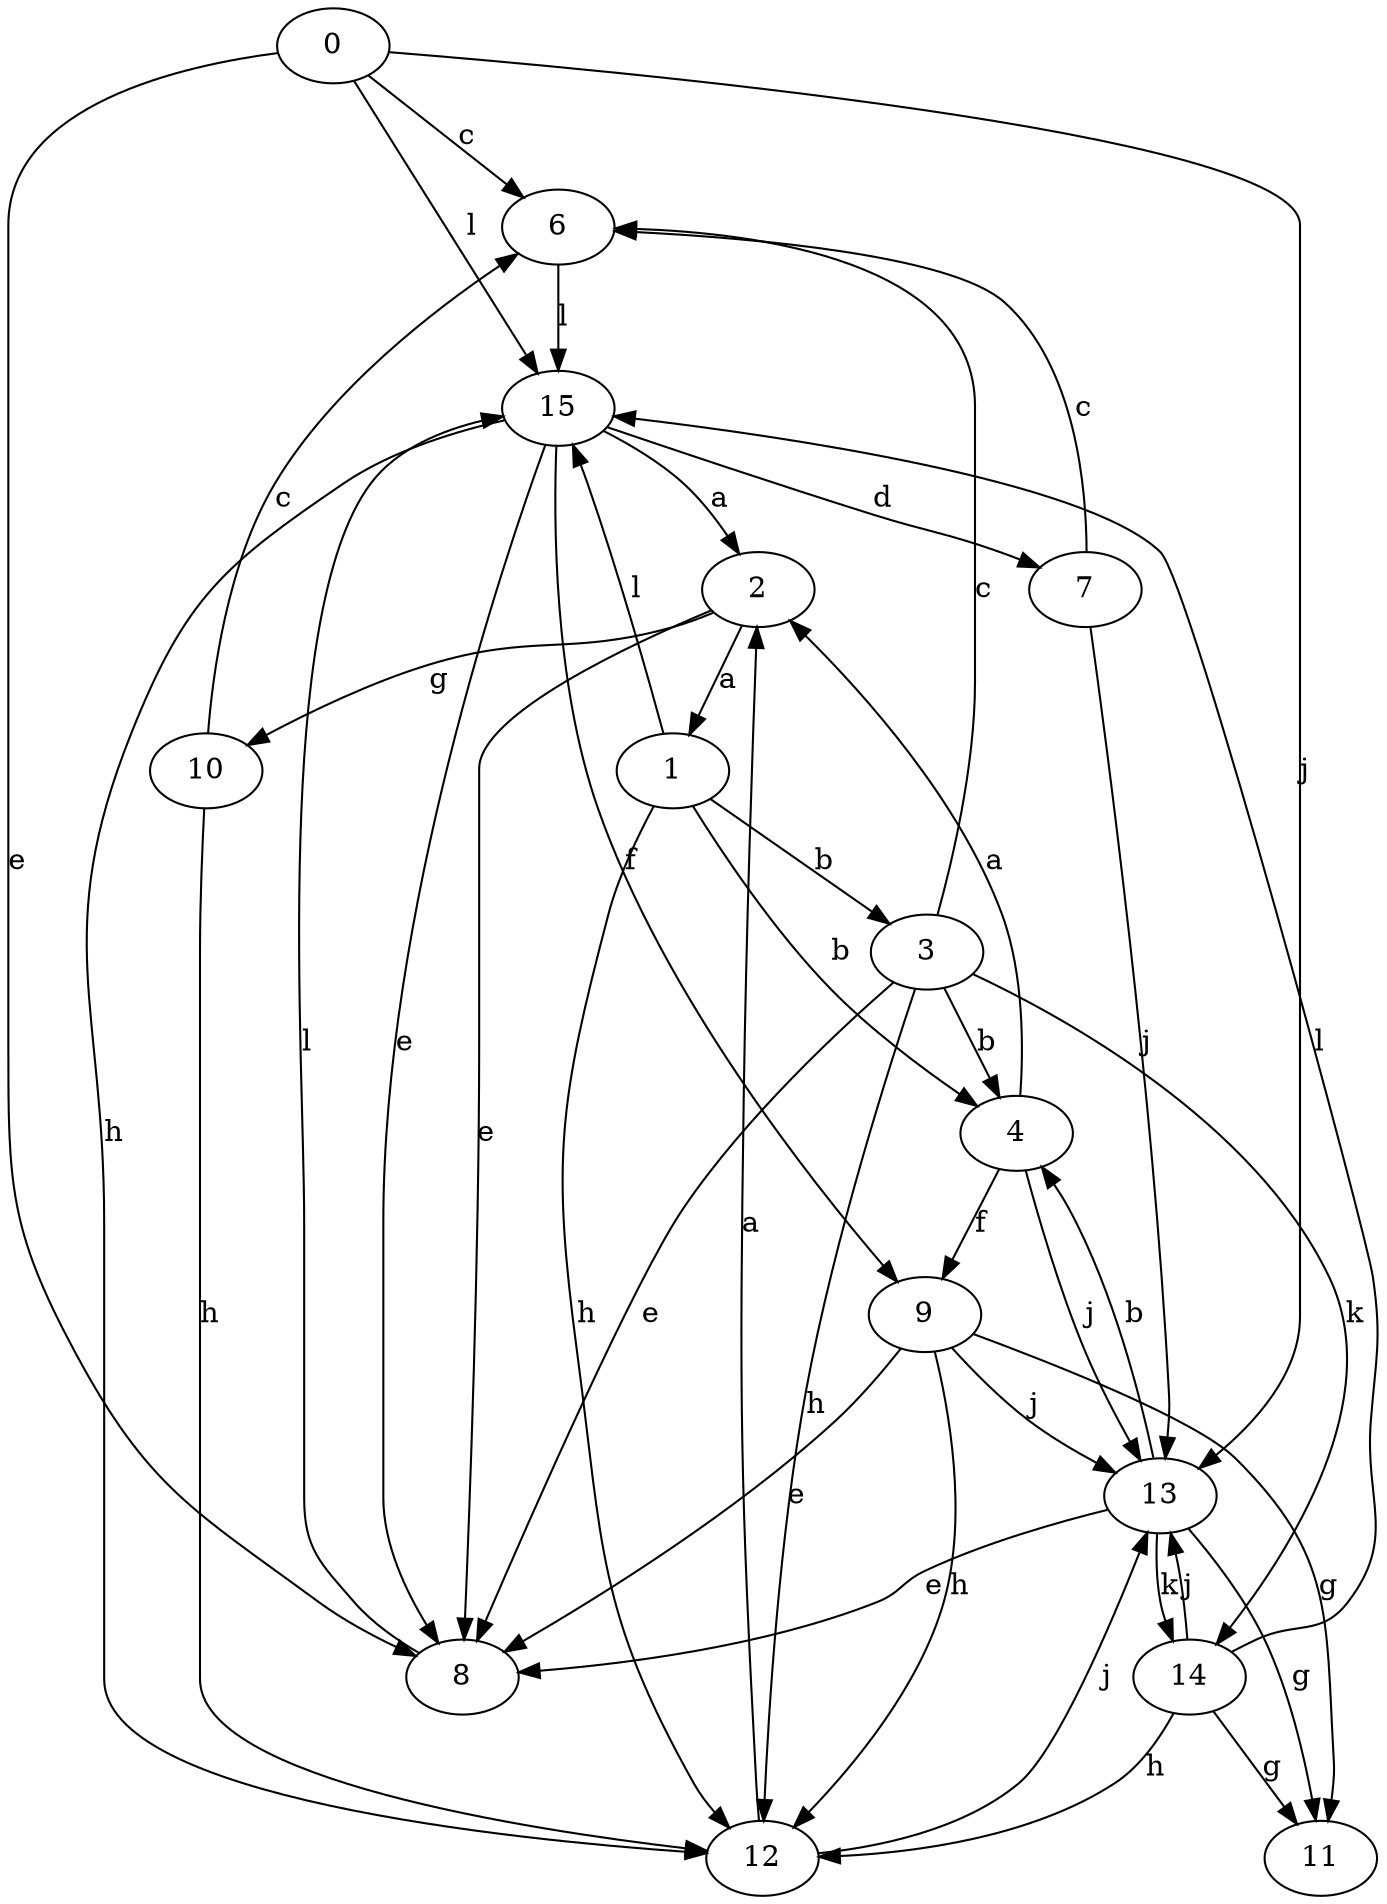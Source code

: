strict digraph  {
0;
1;
2;
3;
4;
6;
7;
8;
9;
10;
11;
12;
13;
14;
15;
0 -> 6  [label=c];
0 -> 8  [label=e];
0 -> 13  [label=j];
0 -> 15  [label=l];
1 -> 3  [label=b];
1 -> 4  [label=b];
1 -> 12  [label=h];
1 -> 15  [label=l];
2 -> 1  [label=a];
2 -> 8  [label=e];
2 -> 10  [label=g];
3 -> 4  [label=b];
3 -> 6  [label=c];
3 -> 8  [label=e];
3 -> 12  [label=h];
3 -> 14  [label=k];
4 -> 2  [label=a];
4 -> 9  [label=f];
4 -> 13  [label=j];
6 -> 15  [label=l];
7 -> 6  [label=c];
7 -> 13  [label=j];
8 -> 15  [label=l];
9 -> 8  [label=e];
9 -> 11  [label=g];
9 -> 12  [label=h];
9 -> 13  [label=j];
10 -> 6  [label=c];
10 -> 12  [label=h];
12 -> 2  [label=a];
12 -> 13  [label=j];
13 -> 4  [label=b];
13 -> 8  [label=e];
13 -> 11  [label=g];
13 -> 14  [label=k];
14 -> 11  [label=g];
14 -> 12  [label=h];
14 -> 13  [label=j];
14 -> 15  [label=l];
15 -> 2  [label=a];
15 -> 7  [label=d];
15 -> 8  [label=e];
15 -> 9  [label=f];
15 -> 12  [label=h];
}
